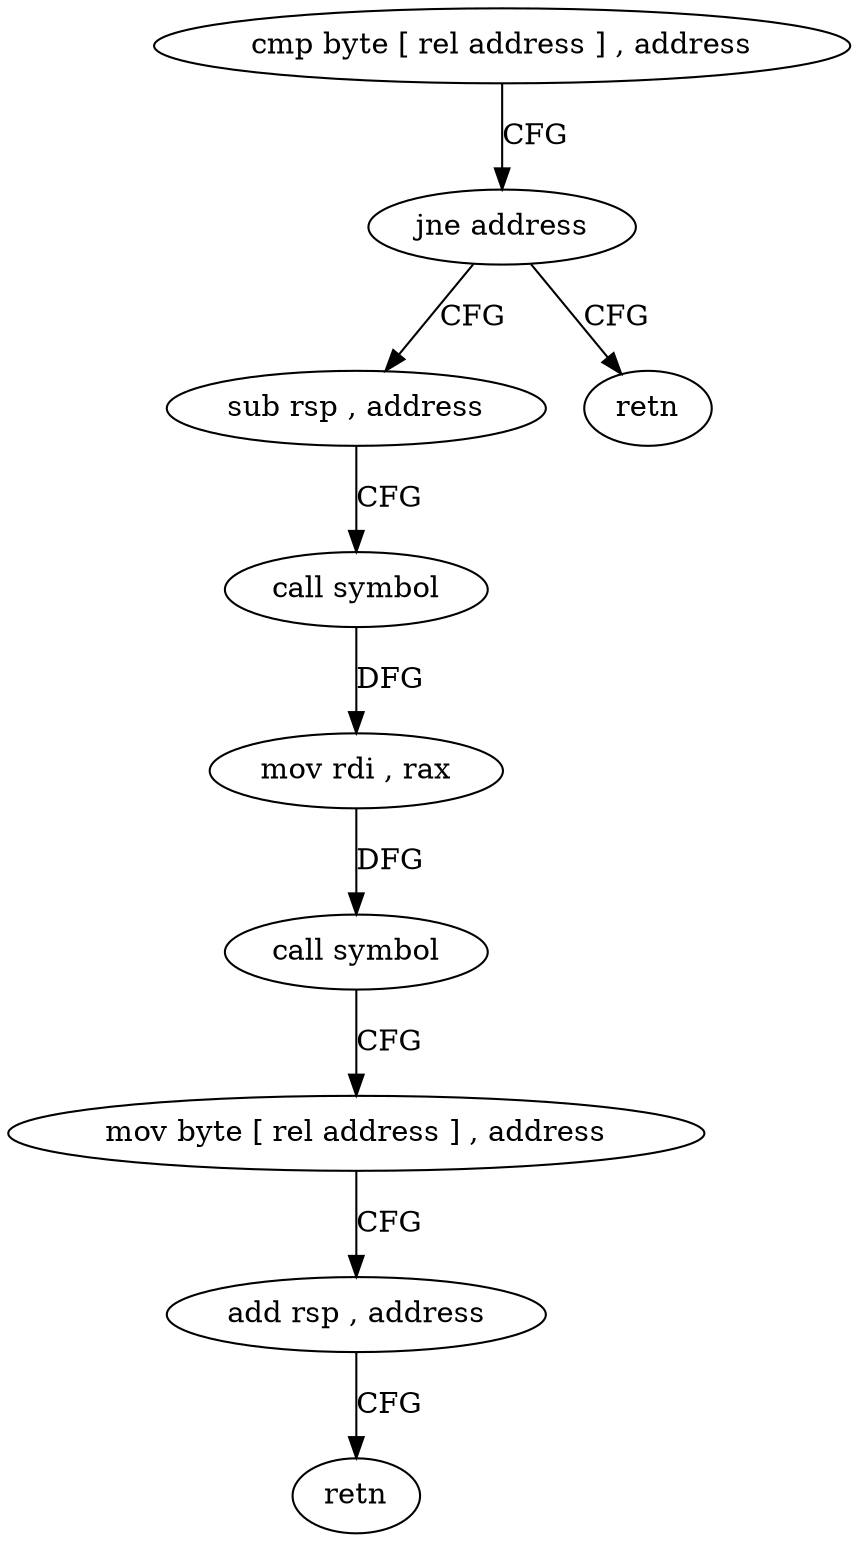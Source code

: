 digraph "func" {
"4231504" [label = "cmp byte [ rel address ] , address" ]
"4231511" [label = "jne address" ]
"4231520" [label = "sub rsp , address" ]
"4231513" [label = "retn" ]
"4231524" [label = "call symbol" ]
"4231529" [label = "mov rdi , rax" ]
"4231532" [label = "call symbol" ]
"4231537" [label = "mov byte [ rel address ] , address" ]
"4231544" [label = "add rsp , address" ]
"4231548" [label = "retn" ]
"4231504" -> "4231511" [ label = "CFG" ]
"4231511" -> "4231520" [ label = "CFG" ]
"4231511" -> "4231513" [ label = "CFG" ]
"4231520" -> "4231524" [ label = "CFG" ]
"4231524" -> "4231529" [ label = "DFG" ]
"4231529" -> "4231532" [ label = "DFG" ]
"4231532" -> "4231537" [ label = "CFG" ]
"4231537" -> "4231544" [ label = "CFG" ]
"4231544" -> "4231548" [ label = "CFG" ]
}

